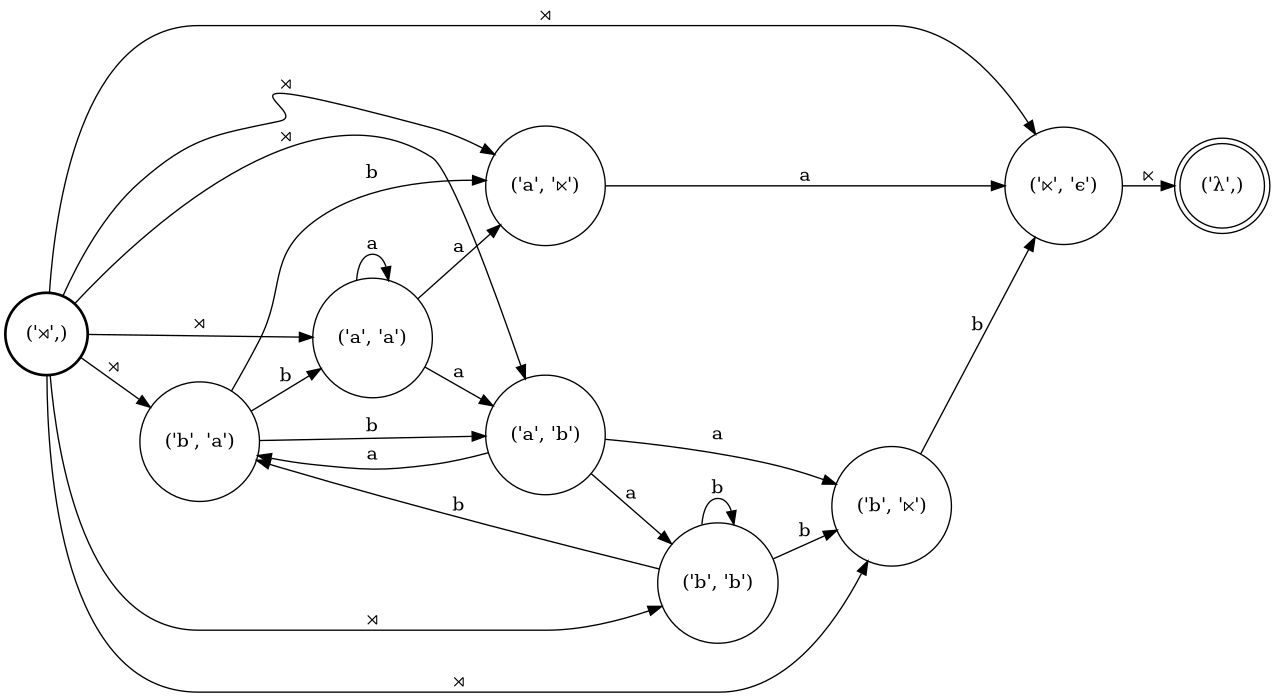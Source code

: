 digraph FST {
rankdir = LR;
size = "8.5,11";
center = 1;
orientation = Portrait;
ranksep = "0.4";
nodesep = "0.25";
8 [label = "('⋊',)", shape = circle, style = bold, fontsize = 14]
	8 -> 4 [label = "⋊", fontsize = 14];
	8 -> 6 [label = "⋊", fontsize = 14];
	8 -> 1 [label = "⋊", fontsize = 14];
	8 -> 2 [label = "⋊", fontsize = 14];
	8 -> 5 [label = "⋊", fontsize = 14];
	8 -> 3 [label = "⋊", fontsize = 14];
	8 -> 7 [label = "⋊", fontsize = 14];
0 [label = "('λ',)", shape = doublecircle, style = solid, fontsize = 14]
1 [label = "('⋉', 'ϵ')", shape = circle, style = solid, fontsize = 14]
	1 -> 0 [label = "⋉", fontsize = 14];
2 [label = "('b', '⋉')", shape = circle, style = solid, fontsize = 14]
	2 -> 1 [label = "b", fontsize = 14];
3 [label = "('a', '⋉')", shape = circle, style = solid, fontsize = 14]
	3 -> 1 [label = "a", fontsize = 14];
4 [label = "('b', 'a')", shape = circle, style = solid, fontsize = 14]
	4 -> 3 [label = "b", fontsize = 14];
	4 -> 7 [label = "b", fontsize = 14];
	4 -> 5 [label = "b", fontsize = 14];
5 [label = "('a', 'a')", shape = circle, style = solid, fontsize = 14]
	5 -> 3 [label = "a", fontsize = 14];
	5 -> 7 [label = "a", fontsize = 14];
	5 -> 5 [label = "a", fontsize = 14];
6 [label = "('b', 'b')", shape = circle, style = solid, fontsize = 14]
	6 -> 2 [label = "b", fontsize = 14];
	6 -> 4 [label = "b", fontsize = 14];
	6 -> 6 [label = "b", fontsize = 14];
7 [label = "('a', 'b')", shape = circle, style = solid, fontsize = 14]
	7 -> 2 [label = "a", fontsize = 14];
	7 -> 4 [label = "a", fontsize = 14];
	7 -> 6 [label = "a", fontsize = 14];
}
